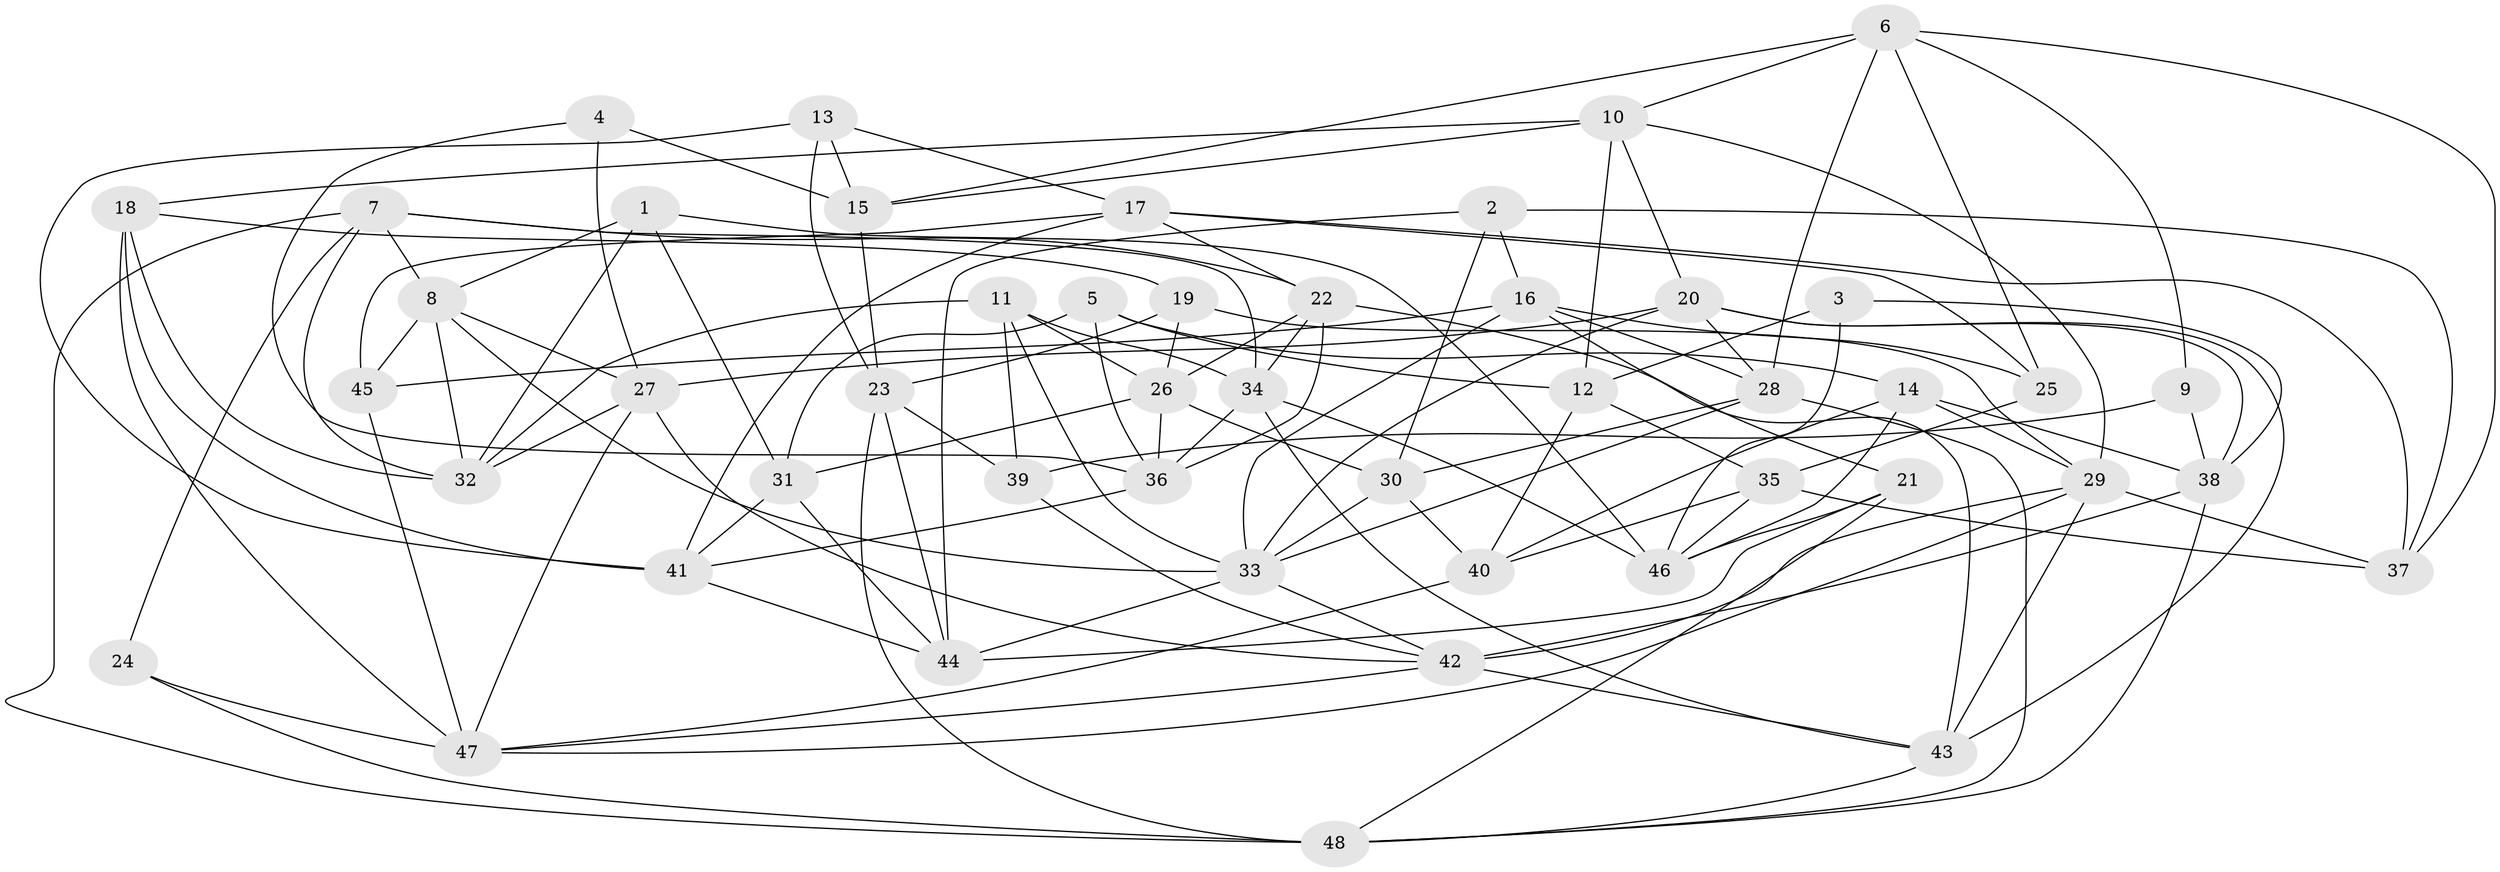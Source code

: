 // original degree distribution, {4: 1.0}
// Generated by graph-tools (version 1.1) at 2025/38/03/04/25 23:38:14]
// undirected, 48 vertices, 127 edges
graph export_dot {
  node [color=gray90,style=filled];
  1;
  2;
  3;
  4;
  5;
  6;
  7;
  8;
  9;
  10;
  11;
  12;
  13;
  14;
  15;
  16;
  17;
  18;
  19;
  20;
  21;
  22;
  23;
  24;
  25;
  26;
  27;
  28;
  29;
  30;
  31;
  32;
  33;
  34;
  35;
  36;
  37;
  38;
  39;
  40;
  41;
  42;
  43;
  44;
  45;
  46;
  47;
  48;
  1 -- 8 [weight=1.0];
  1 -- 31 [weight=1.0];
  1 -- 32 [weight=1.0];
  1 -- 46 [weight=1.0];
  2 -- 16 [weight=1.0];
  2 -- 30 [weight=1.0];
  2 -- 37 [weight=1.0];
  2 -- 44 [weight=1.0];
  3 -- 12 [weight=2.0];
  3 -- 38 [weight=1.0];
  3 -- 46 [weight=1.0];
  4 -- 15 [weight=2.0];
  4 -- 27 [weight=1.0];
  4 -- 36 [weight=1.0];
  5 -- 12 [weight=1.0];
  5 -- 14 [weight=2.0];
  5 -- 31 [weight=2.0];
  5 -- 36 [weight=1.0];
  6 -- 9 [weight=1.0];
  6 -- 10 [weight=1.0];
  6 -- 15 [weight=1.0];
  6 -- 25 [weight=1.0];
  6 -- 28 [weight=1.0];
  6 -- 37 [weight=1.0];
  7 -- 8 [weight=1.0];
  7 -- 22 [weight=1.0];
  7 -- 24 [weight=1.0];
  7 -- 32 [weight=1.0];
  7 -- 34 [weight=1.0];
  7 -- 48 [weight=1.0];
  8 -- 27 [weight=1.0];
  8 -- 32 [weight=1.0];
  8 -- 33 [weight=1.0];
  8 -- 45 [weight=1.0];
  9 -- 38 [weight=1.0];
  9 -- 39 [weight=2.0];
  10 -- 12 [weight=1.0];
  10 -- 15 [weight=1.0];
  10 -- 18 [weight=1.0];
  10 -- 20 [weight=1.0];
  10 -- 29 [weight=1.0];
  11 -- 26 [weight=1.0];
  11 -- 32 [weight=1.0];
  11 -- 33 [weight=1.0];
  11 -- 34 [weight=1.0];
  11 -- 39 [weight=2.0];
  12 -- 35 [weight=1.0];
  12 -- 40 [weight=1.0];
  13 -- 15 [weight=1.0];
  13 -- 17 [weight=1.0];
  13 -- 23 [weight=1.0];
  13 -- 41 [weight=1.0];
  14 -- 29 [weight=1.0];
  14 -- 38 [weight=1.0];
  14 -- 40 [weight=1.0];
  14 -- 46 [weight=1.0];
  15 -- 23 [weight=1.0];
  16 -- 21 [weight=1.0];
  16 -- 25 [weight=1.0];
  16 -- 28 [weight=1.0];
  16 -- 33 [weight=1.0];
  16 -- 45 [weight=1.0];
  17 -- 22 [weight=1.0];
  17 -- 25 [weight=1.0];
  17 -- 37 [weight=1.0];
  17 -- 41 [weight=1.0];
  17 -- 45 [weight=1.0];
  18 -- 19 [weight=1.0];
  18 -- 32 [weight=1.0];
  18 -- 41 [weight=1.0];
  18 -- 47 [weight=2.0];
  19 -- 23 [weight=1.0];
  19 -- 26 [weight=1.0];
  19 -- 29 [weight=1.0];
  20 -- 27 [weight=1.0];
  20 -- 28 [weight=1.0];
  20 -- 33 [weight=1.0];
  20 -- 38 [weight=1.0];
  20 -- 43 [weight=1.0];
  21 -- 44 [weight=1.0];
  21 -- 46 [weight=1.0];
  21 -- 48 [weight=1.0];
  22 -- 26 [weight=1.0];
  22 -- 34 [weight=1.0];
  22 -- 36 [weight=1.0];
  22 -- 43 [weight=1.0];
  23 -- 39 [weight=1.0];
  23 -- 44 [weight=1.0];
  23 -- 48 [weight=1.0];
  24 -- 47 [weight=1.0];
  24 -- 48 [weight=2.0];
  25 -- 35 [weight=1.0];
  26 -- 30 [weight=1.0];
  26 -- 31 [weight=1.0];
  26 -- 36 [weight=1.0];
  27 -- 32 [weight=1.0];
  27 -- 42 [weight=1.0];
  27 -- 47 [weight=1.0];
  28 -- 30 [weight=1.0];
  28 -- 33 [weight=1.0];
  28 -- 48 [weight=1.0];
  29 -- 37 [weight=1.0];
  29 -- 42 [weight=2.0];
  29 -- 43 [weight=1.0];
  29 -- 47 [weight=1.0];
  30 -- 33 [weight=1.0];
  30 -- 40 [weight=2.0];
  31 -- 41 [weight=1.0];
  31 -- 44 [weight=1.0];
  33 -- 42 [weight=1.0];
  33 -- 44 [weight=1.0];
  34 -- 36 [weight=1.0];
  34 -- 43 [weight=1.0];
  34 -- 46 [weight=1.0];
  35 -- 37 [weight=2.0];
  35 -- 40 [weight=1.0];
  35 -- 46 [weight=1.0];
  36 -- 41 [weight=1.0];
  38 -- 42 [weight=1.0];
  38 -- 48 [weight=1.0];
  39 -- 42 [weight=1.0];
  40 -- 47 [weight=1.0];
  41 -- 44 [weight=1.0];
  42 -- 43 [weight=1.0];
  42 -- 47 [weight=1.0];
  43 -- 48 [weight=1.0];
  45 -- 47 [weight=1.0];
}
